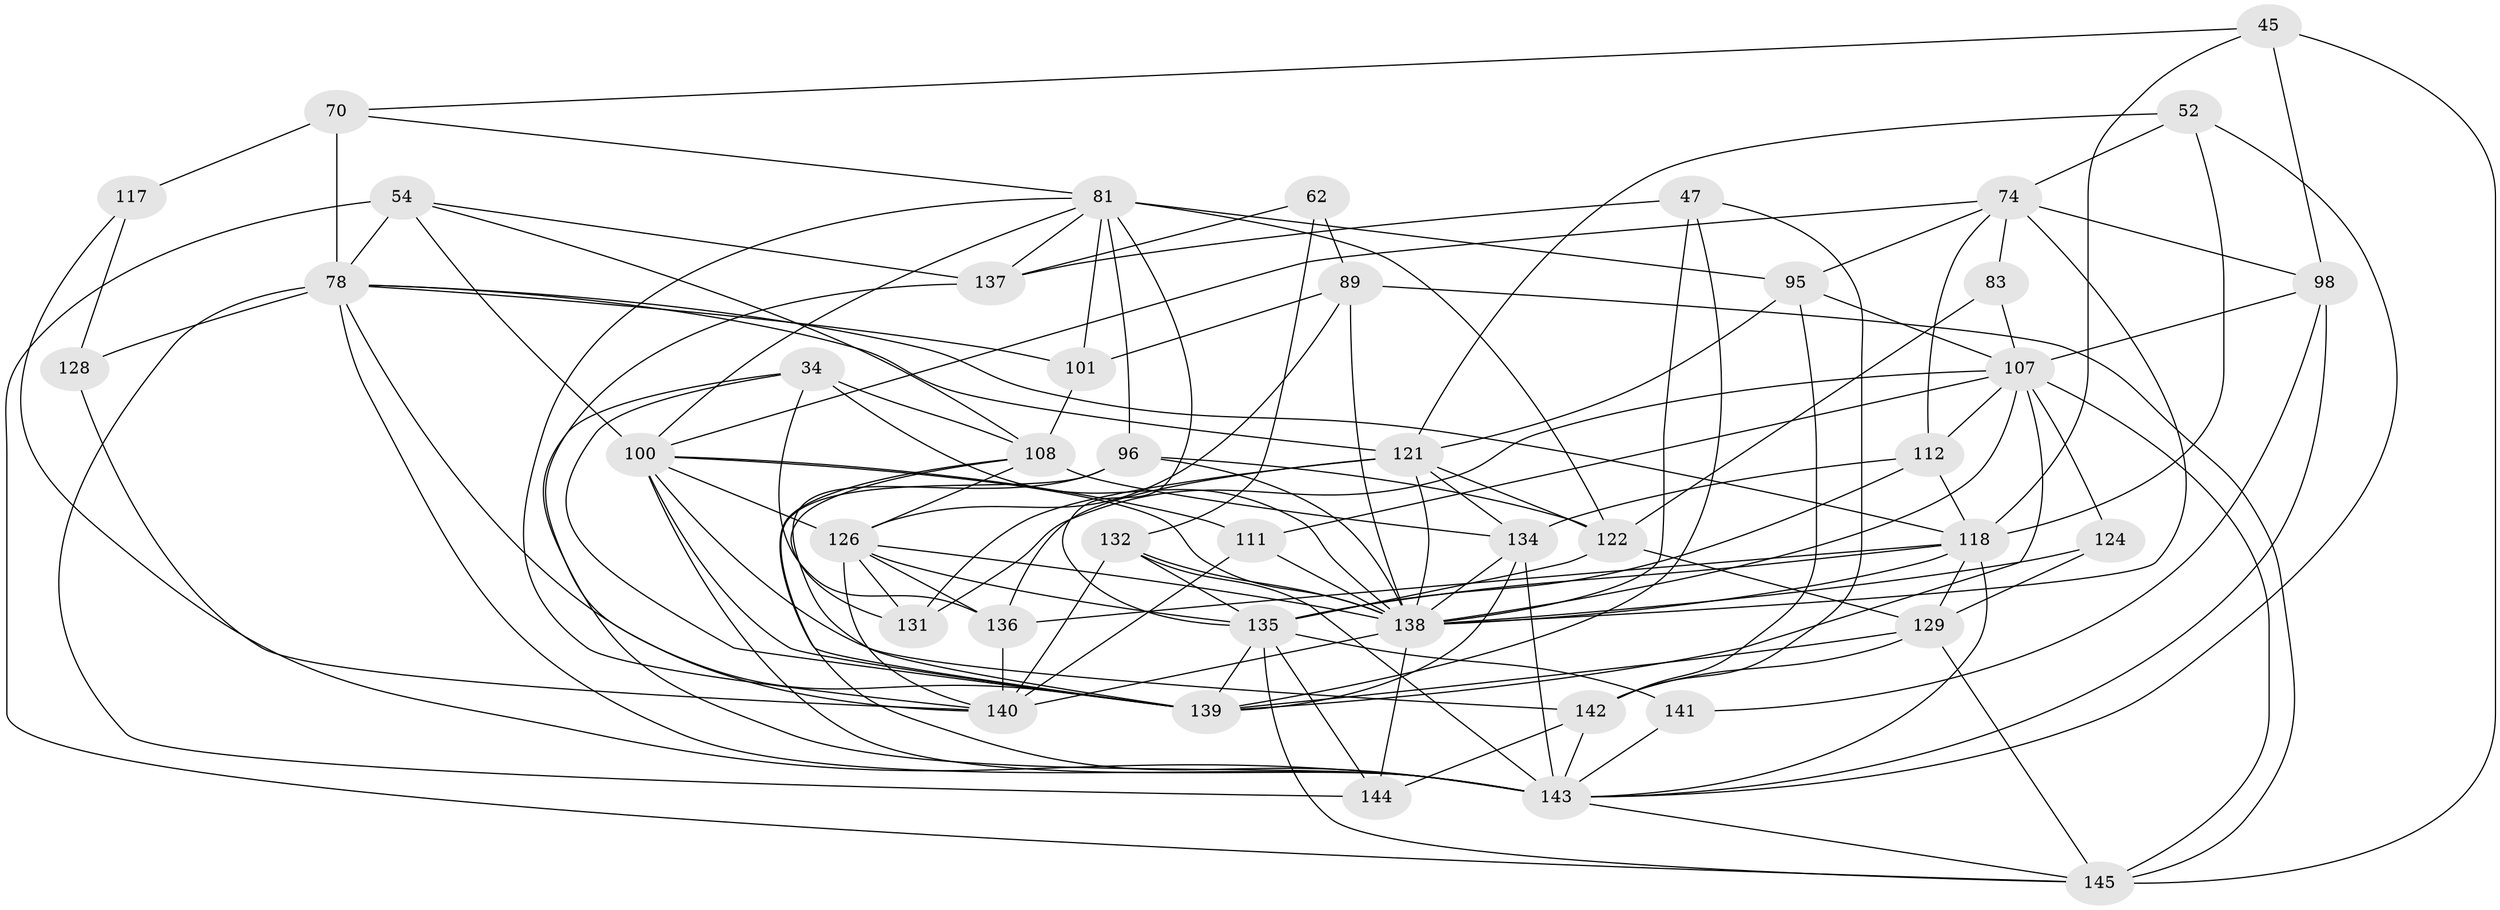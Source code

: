 // original degree distribution, {4: 1.0}
// Generated by graph-tools (version 1.1) at 2025/02/03/04/25 22:02:11]
// undirected, 43 vertices, 132 edges
graph export_dot {
graph [start="1"]
  node [color=gray90,style=filled];
  34 [super="+19+23"];
  45;
  47;
  52 [super="+22"];
  54 [super="+40"];
  62;
  70 [super="+29"];
  74 [super="+72"];
  78 [super="+57"];
  81 [super="+4+35+24+39"];
  83;
  89 [super="+26+64"];
  95 [super="+71"];
  96 [super="+7+20+63"];
  98 [super="+48"];
  100 [super="+51+28+60"];
  101;
  107 [super="+36+56+53+94"];
  108 [super="+97"];
  111 [super="+76"];
  112 [super="+13"];
  117;
  118 [super="+80+67+93"];
  121 [super="+66+106+116+110"];
  122 [super="+102+49"];
  124;
  126 [super="+123"];
  128;
  129 [super="+119"];
  131;
  132 [super="+85"];
  134 [super="+133+87"];
  135 [super="+50+130+109+105"];
  136 [super="+31+79"];
  137 [super="+25"];
  138 [super="+46+55+77+120"];
  139 [super="+61+113+127"];
  140 [super="+33+99"];
  141;
  142 [super="+65"];
  143 [super="+114+59+90+92"];
  144;
  145 [super="+82+125"];
  34 -- 108 [weight=2];
  34 -- 136;
  34 -- 139;
  34 -- 138 [weight=3];
  34 -- 143;
  45 -- 70;
  45 -- 98;
  45 -- 118;
  45 -- 145;
  47 -- 137;
  47 -- 142;
  47 -- 139;
  47 -- 138;
  52 -- 118 [weight=2];
  52 -- 74;
  52 -- 143;
  52 -- 121 [weight=2];
  54 -- 100;
  54 -- 78;
  54 -- 145 [weight=2];
  54 -- 137;
  54 -- 108;
  62 -- 89 [weight=2];
  62 -- 132;
  62 -- 137;
  70 -- 117 [weight=2];
  70 -- 78 [weight=2];
  70 -- 81;
  74 -- 100;
  74 -- 98 [weight=2];
  74 -- 83;
  74 -- 95;
  74 -- 112;
  74 -- 138;
  78 -- 144;
  78 -- 143;
  78 -- 128;
  78 -- 101;
  78 -- 118;
  78 -- 139;
  78 -- 121;
  81 -- 95;
  81 -- 122 [weight=3];
  81 -- 100;
  81 -- 96;
  81 -- 101;
  81 -- 137 [weight=2];
  81 -- 140;
  81 -- 135;
  83 -- 122 [weight=2];
  83 -- 107;
  89 -- 101;
  89 -- 145 [weight=2];
  89 -- 138 [weight=2];
  89 -- 126;
  95 -- 142 [weight=2];
  95 -- 107;
  95 -- 121;
  96 -- 138 [weight=4];
  96 -- 143 [weight=2];
  96 -- 122;
  96 -- 139 [weight=2];
  98 -- 141;
  98 -- 107;
  98 -- 143;
  100 -- 126;
  100 -- 142 [weight=2];
  100 -- 111;
  100 -- 139 [weight=3];
  100 -- 143;
  100 -- 138;
  101 -- 108;
  107 -- 145 [weight=3];
  107 -- 124;
  107 -- 139 [weight=3];
  107 -- 111 [weight=3];
  107 -- 112 [weight=2];
  107 -- 138 [weight=2];
  107 -- 131;
  108 -- 131;
  108 -- 139;
  108 -- 134;
  108 -- 126;
  111 -- 140;
  111 -- 138;
  112 -- 118;
  112 -- 134;
  112 -- 135;
  117 -- 128;
  117 -- 143;
  118 -- 129;
  118 -- 136;
  118 -- 135 [weight=2];
  118 -- 138 [weight=3];
  118 -- 143 [weight=2];
  121 -- 136 [weight=2];
  121 -- 122 [weight=2];
  121 -- 131;
  121 -- 138;
  121 -- 134 [weight=2];
  122 -- 129 [weight=2];
  122 -- 135 [weight=2];
  124 -- 129;
  124 -- 138 [weight=2];
  126 -- 131;
  126 -- 136;
  126 -- 140;
  126 -- 135;
  126 -- 138;
  128 -- 140 [weight=2];
  129 -- 142;
  129 -- 145 [weight=2];
  129 -- 139;
  132 -- 140;
  132 -- 143;
  132 -- 138;
  132 -- 135 [weight=2];
  134 -- 138 [weight=2];
  134 -- 139 [weight=3];
  134 -- 143;
  135 -- 145;
  135 -- 139 [weight=4];
  135 -- 141;
  135 -- 144;
  136 -- 140 [weight=3];
  137 -- 140;
  138 -- 140 [weight=2];
  138 -- 144;
  141 -- 143 [weight=2];
  142 -- 144;
  142 -- 143;
  143 -- 145;
}
